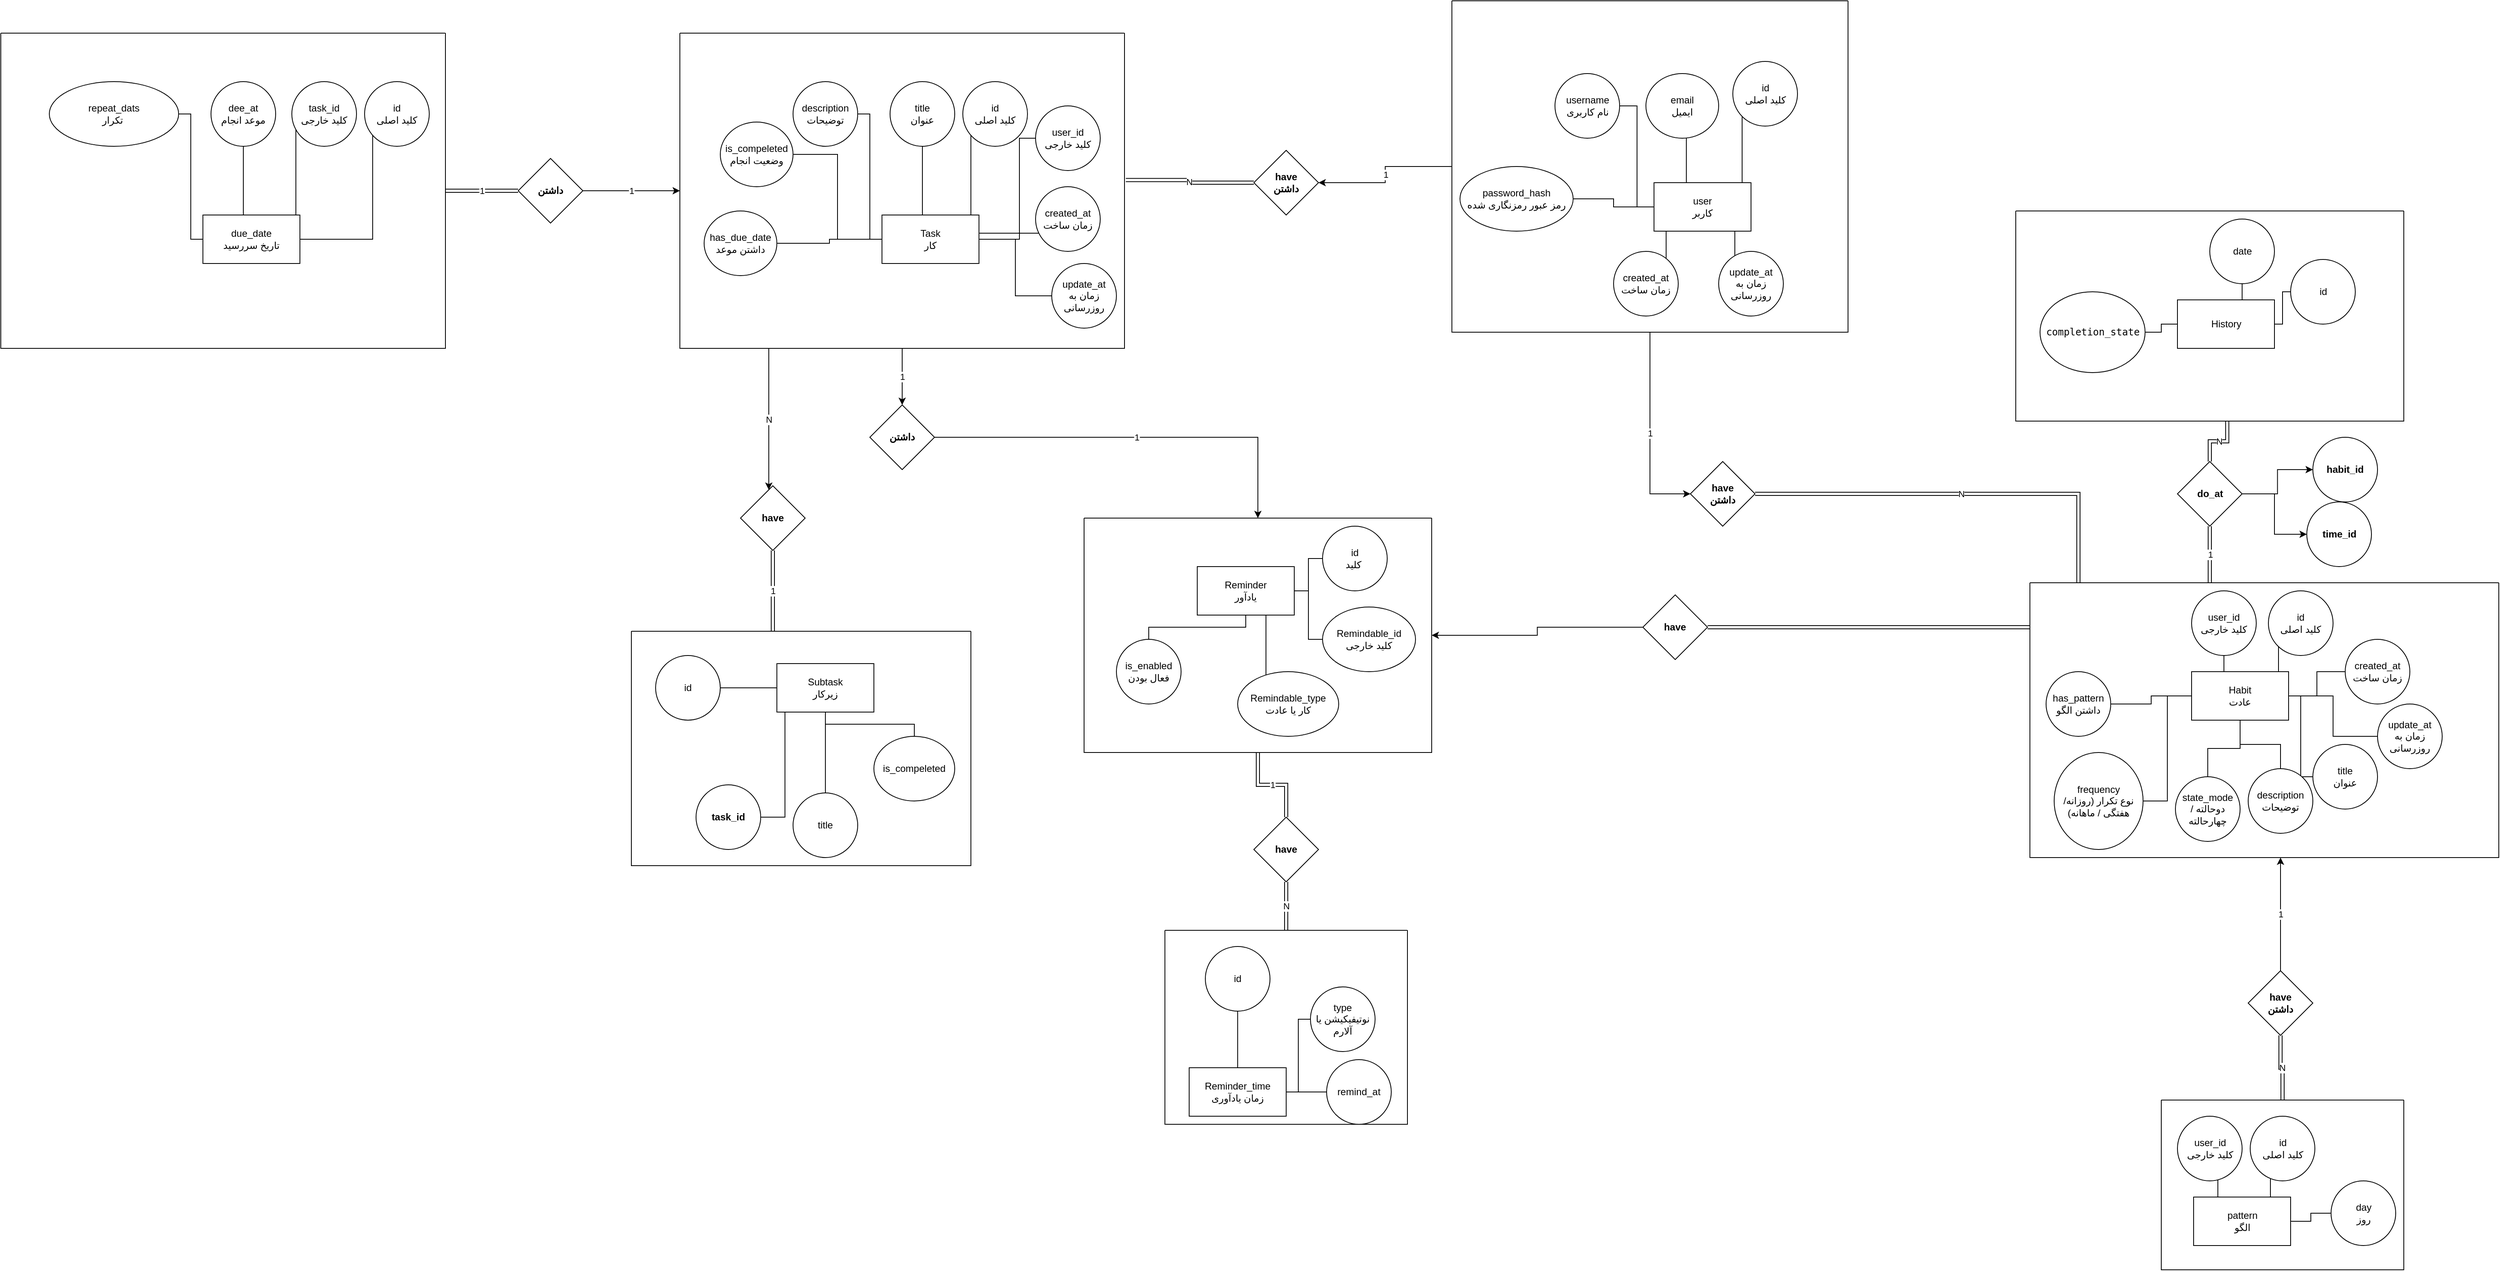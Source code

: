 <mxfile version="27.0.5">
  <diagram name="Page-1" id="r8p4O_eWEzCxsMryv561">
    <mxGraphModel dx="4550" dy="847" grid="1" gridSize="10" guides="1" tooltips="1" connect="1" arrows="1" fold="1" page="1" pageScale="1" pageWidth="850" pageHeight="1100" math="0" shadow="0">
      <root>
        <mxCell id="0" />
        <mxCell id="1" parent="0" />
        <mxCell id="g0pEM1Ol_jY0G0fQ0YfE-92" value="1" style="edgeStyle=orthogonalEdgeStyle;rounded=0;orthogonalLoop=1;jettySize=auto;html=1;" parent="1" source="g0pEM1Ol_jY0G0fQ0YfE-7" target="g0pEM1Ol_jY0G0fQ0YfE-91" edge="1">
          <mxGeometry relative="1" as="geometry" />
        </mxCell>
        <mxCell id="g0pEM1Ol_jY0G0fQ0YfE-108" value="N" style="edgeStyle=orthogonalEdgeStyle;rounded=0;orthogonalLoop=1;jettySize=auto;html=1;" parent="1" source="g0pEM1Ol_jY0G0fQ0YfE-7" target="g0pEM1Ol_jY0G0fQ0YfE-105" edge="1">
          <mxGeometry relative="1" as="geometry">
            <Array as="points">
              <mxPoint x="190" y="1780" />
              <mxPoint x="190" y="1780" />
            </Array>
          </mxGeometry>
        </mxCell>
        <mxCell id="g0pEM1Ol_jY0G0fQ0YfE-7" value="" style="swimlane;startSize=0;" parent="1" vertex="1">
          <mxGeometry x="80" y="1240" width="550" height="390" as="geometry" />
        </mxCell>
        <mxCell id="g0pEM1Ol_jY0G0fQ0YfE-8" value="" style="edgeStyle=elbowEdgeStyle;rounded=0;orthogonalLoop=1;jettySize=auto;html=1;elbow=horizontal;startArrow=none;endArrow=none;" parent="g0pEM1Ol_jY0G0fQ0YfE-7" source="g0pEM1Ol_jY0G0fQ0YfE-16" target="g0pEM1Ol_jY0G0fQ0YfE-17" edge="1">
          <mxGeometry relative="1" as="geometry" />
        </mxCell>
        <mxCell id="g0pEM1Ol_jY0G0fQ0YfE-9" value="" style="edgeStyle=elbowEdgeStyle;rounded=0;orthogonalLoop=1;jettySize=auto;html=1;elbow=horizontal;startArrow=none;endArrow=none;" parent="g0pEM1Ol_jY0G0fQ0YfE-7" source="g0pEM1Ol_jY0G0fQ0YfE-16" target="g0pEM1Ol_jY0G0fQ0YfE-18" edge="1">
          <mxGeometry relative="1" as="geometry" />
        </mxCell>
        <mxCell id="g0pEM1Ol_jY0G0fQ0YfE-10" value="" style="edgeStyle=elbowEdgeStyle;rounded=0;orthogonalLoop=1;jettySize=auto;html=1;elbow=horizontal;startArrow=none;endArrow=none;" parent="g0pEM1Ol_jY0G0fQ0YfE-7" source="g0pEM1Ol_jY0G0fQ0YfE-16" target="g0pEM1Ol_jY0G0fQ0YfE-18" edge="1">
          <mxGeometry relative="1" as="geometry" />
        </mxCell>
        <mxCell id="g0pEM1Ol_jY0G0fQ0YfE-11" value="" style="edgeStyle=elbowEdgeStyle;rounded=0;orthogonalLoop=1;jettySize=auto;html=1;elbow=horizontal;startArrow=none;endArrow=none;" parent="g0pEM1Ol_jY0G0fQ0YfE-7" source="g0pEM1Ol_jY0G0fQ0YfE-16" target="g0pEM1Ol_jY0G0fQ0YfE-19" edge="1">
          <mxGeometry relative="1" as="geometry" />
        </mxCell>
        <mxCell id="g0pEM1Ol_jY0G0fQ0YfE-12" value="" style="edgeStyle=elbowEdgeStyle;rounded=0;orthogonalLoop=1;jettySize=auto;html=1;elbow=horizontal;startArrow=none;endArrow=none;" parent="g0pEM1Ol_jY0G0fQ0YfE-7" source="g0pEM1Ol_jY0G0fQ0YfE-16" target="g0pEM1Ol_jY0G0fQ0YfE-19" edge="1">
          <mxGeometry relative="1" as="geometry" />
        </mxCell>
        <mxCell id="g0pEM1Ol_jY0G0fQ0YfE-13" value="" style="edgeStyle=elbowEdgeStyle;rounded=0;orthogonalLoop=1;jettySize=auto;html=1;elbow=horizontal;startArrow=none;endArrow=none;" parent="g0pEM1Ol_jY0G0fQ0YfE-7" source="g0pEM1Ol_jY0G0fQ0YfE-16" target="g0pEM1Ol_jY0G0fQ0YfE-20" edge="1">
          <mxGeometry relative="1" as="geometry" />
        </mxCell>
        <mxCell id="g0pEM1Ol_jY0G0fQ0YfE-14" value="" style="edgeStyle=elbowEdgeStyle;rounded=0;orthogonalLoop=1;jettySize=auto;html=1;elbow=vertical;startArrow=none;endArrow=none;" parent="g0pEM1Ol_jY0G0fQ0YfE-7" source="g0pEM1Ol_jY0G0fQ0YfE-16" target="g0pEM1Ol_jY0G0fQ0YfE-21" edge="1">
          <mxGeometry relative="1" as="geometry" />
        </mxCell>
        <mxCell id="g0pEM1Ol_jY0G0fQ0YfE-15" value="" style="edgeStyle=elbowEdgeStyle;rounded=0;orthogonalLoop=1;jettySize=auto;html=1;elbow=horizontal;startArrow=none;endArrow=none;" parent="g0pEM1Ol_jY0G0fQ0YfE-7" source="g0pEM1Ol_jY0G0fQ0YfE-16" target="g0pEM1Ol_jY0G0fQ0YfE-22" edge="1">
          <mxGeometry relative="1" as="geometry" />
        </mxCell>
        <mxCell id="g0pEM1Ol_jY0G0fQ0YfE-26" style="edgeStyle=elbowEdgeStyle;rounded=0;orthogonalLoop=1;jettySize=auto;html=1;startArrow=none;endArrow=none;" parent="g0pEM1Ol_jY0G0fQ0YfE-7" source="g0pEM1Ol_jY0G0fQ0YfE-16" target="g0pEM1Ol_jY0G0fQ0YfE-25" edge="1">
          <mxGeometry relative="1" as="geometry" />
        </mxCell>
        <mxCell id="g0pEM1Ol_jY0G0fQ0YfE-175" style="edgeStyle=elbowEdgeStyle;rounded=0;orthogonalLoop=1;jettySize=auto;html=1;startArrow=none;endArrow=none;" parent="g0pEM1Ol_jY0G0fQ0YfE-7" source="g0pEM1Ol_jY0G0fQ0YfE-16" target="g0pEM1Ol_jY0G0fQ0YfE-174" edge="1">
          <mxGeometry relative="1" as="geometry">
            <Array as="points">
              <mxPoint x="420" y="190" />
            </Array>
          </mxGeometry>
        </mxCell>
        <UserObject label="Task&lt;div&gt;کار&lt;/div&gt;" treeRoot="1" id="g0pEM1Ol_jY0G0fQ0YfE-16">
          <mxCell style="whiteSpace=wrap;html=1;align=center;treeFolding=1;treeMoving=1;newEdgeStyle={&quot;edgeStyle&quot;:&quot;elbowEdgeStyle&quot;,&quot;startArrow&quot;:&quot;none&quot;,&quot;endArrow&quot;:&quot;none&quot;};" parent="g0pEM1Ol_jY0G0fQ0YfE-7" vertex="1">
            <mxGeometry x="250" y="225" width="120" height="60" as="geometry" />
          </mxCell>
        </UserObject>
        <mxCell id="g0pEM1Ol_jY0G0fQ0YfE-17" value="id&lt;div&gt;کلید اصلی&lt;/div&gt;" style="ellipse;whiteSpace=wrap;html=1;" parent="g0pEM1Ol_jY0G0fQ0YfE-7" vertex="1">
          <mxGeometry x="350" y="60" width="80" height="80" as="geometry" />
        </mxCell>
        <mxCell id="g0pEM1Ol_jY0G0fQ0YfE-18" value="title&lt;div&gt;عنوان&lt;/div&gt;" style="ellipse;whiteSpace=wrap;html=1;" parent="g0pEM1Ol_jY0G0fQ0YfE-7" vertex="1">
          <mxGeometry x="260" y="60" width="80" height="80" as="geometry" />
        </mxCell>
        <mxCell id="g0pEM1Ol_jY0G0fQ0YfE-19" value="description&lt;div&gt;توضیحات&lt;/div&gt;" style="ellipse;whiteSpace=wrap;html=1;" parent="g0pEM1Ol_jY0G0fQ0YfE-7" vertex="1">
          <mxGeometry x="140" y="60" width="80" height="80" as="geometry" />
        </mxCell>
        <mxCell id="g0pEM1Ol_jY0G0fQ0YfE-20" value="is_compeleted&lt;div&gt;وضعیت انجام&lt;/div&gt;" style="ellipse;whiteSpace=wrap;html=1;" parent="g0pEM1Ol_jY0G0fQ0YfE-7" vertex="1">
          <mxGeometry x="50" y="110" width="90" height="80" as="geometry" />
        </mxCell>
        <mxCell id="g0pEM1Ol_jY0G0fQ0YfE-21" value="created_at&lt;div&gt;زمان ساخت&lt;/div&gt;" style="ellipse;whiteSpace=wrap;html=1;" parent="g0pEM1Ol_jY0G0fQ0YfE-7" vertex="1">
          <mxGeometry x="440" y="190" width="80" height="80" as="geometry" />
        </mxCell>
        <mxCell id="g0pEM1Ol_jY0G0fQ0YfE-22" value="&lt;div&gt;has_due_date&lt;/div&gt;&lt;div&gt;داشتن موعد&lt;/div&gt;" style="ellipse;whiteSpace=wrap;html=1;" parent="g0pEM1Ol_jY0G0fQ0YfE-7" vertex="1">
          <mxGeometry x="30" y="220" width="90" height="80" as="geometry" />
        </mxCell>
        <mxCell id="g0pEM1Ol_jY0G0fQ0YfE-25" value="update_at&lt;div&gt;زمان به روزرسانی&lt;/div&gt;" style="ellipse;whiteSpace=wrap;html=1;" parent="g0pEM1Ol_jY0G0fQ0YfE-7" vertex="1">
          <mxGeometry x="460" y="285" width="80" height="80" as="geometry" />
        </mxCell>
        <mxCell id="g0pEM1Ol_jY0G0fQ0YfE-174" value="user_id&lt;div&gt;کلید خارجی&lt;/div&gt;" style="ellipse;whiteSpace=wrap;html=1;" parent="g0pEM1Ol_jY0G0fQ0YfE-7" vertex="1">
          <mxGeometry x="440" y="90" width="80" height="80" as="geometry" />
        </mxCell>
        <mxCell id="g0pEM1Ol_jY0G0fQ0YfE-48" value="1" style="edgeStyle=orthogonalEdgeStyle;rounded=0;orthogonalLoop=1;jettySize=auto;html=1;shape=link;" parent="1" source="g0pEM1Ol_jY0G0fQ0YfE-27" target="g0pEM1Ol_jY0G0fQ0YfE-47" edge="1">
          <mxGeometry relative="1" as="geometry" />
        </mxCell>
        <mxCell id="g0pEM1Ol_jY0G0fQ0YfE-27" value="" style="swimlane;startSize=0;" parent="1" vertex="1">
          <mxGeometry x="-760" y="1240" width="550" height="390" as="geometry" />
        </mxCell>
        <mxCell id="g0pEM1Ol_jY0G0fQ0YfE-28" value="" style="edgeStyle=elbowEdgeStyle;rounded=0;orthogonalLoop=1;jettySize=auto;html=1;elbow=horizontal;startArrow=none;endArrow=none;" parent="g0pEM1Ol_jY0G0fQ0YfE-27" source="g0pEM1Ol_jY0G0fQ0YfE-37" target="g0pEM1Ol_jY0G0fQ0YfE-38" edge="1">
          <mxGeometry relative="1" as="geometry">
            <Array as="points">
              <mxPoint x="460" y="180" />
            </Array>
          </mxGeometry>
        </mxCell>
        <mxCell id="g0pEM1Ol_jY0G0fQ0YfE-29" value="" style="edgeStyle=elbowEdgeStyle;rounded=0;orthogonalLoop=1;jettySize=auto;html=1;elbow=horizontal;startArrow=none;endArrow=none;" parent="g0pEM1Ol_jY0G0fQ0YfE-27" source="g0pEM1Ol_jY0G0fQ0YfE-37" target="g0pEM1Ol_jY0G0fQ0YfE-39" edge="1">
          <mxGeometry relative="1" as="geometry" />
        </mxCell>
        <mxCell id="g0pEM1Ol_jY0G0fQ0YfE-30" value="" style="edgeStyle=elbowEdgeStyle;rounded=0;orthogonalLoop=1;jettySize=auto;html=1;elbow=horizontal;startArrow=none;endArrow=none;" parent="g0pEM1Ol_jY0G0fQ0YfE-27" source="g0pEM1Ol_jY0G0fQ0YfE-37" target="g0pEM1Ol_jY0G0fQ0YfE-39" edge="1">
          <mxGeometry relative="1" as="geometry" />
        </mxCell>
        <mxCell id="g0pEM1Ol_jY0G0fQ0YfE-31" value="" style="edgeStyle=elbowEdgeStyle;rounded=0;orthogonalLoop=1;jettySize=auto;html=1;elbow=horizontal;startArrow=none;endArrow=none;" parent="g0pEM1Ol_jY0G0fQ0YfE-27" source="g0pEM1Ol_jY0G0fQ0YfE-37" target="g0pEM1Ol_jY0G0fQ0YfE-40" edge="1">
          <mxGeometry relative="1" as="geometry" />
        </mxCell>
        <mxCell id="g0pEM1Ol_jY0G0fQ0YfE-32" value="" style="edgeStyle=elbowEdgeStyle;rounded=0;orthogonalLoop=1;jettySize=auto;html=1;elbow=horizontal;startArrow=none;endArrow=none;" parent="g0pEM1Ol_jY0G0fQ0YfE-27" source="g0pEM1Ol_jY0G0fQ0YfE-37" target="g0pEM1Ol_jY0G0fQ0YfE-40" edge="1">
          <mxGeometry relative="1" as="geometry" />
        </mxCell>
        <mxCell id="g0pEM1Ol_jY0G0fQ0YfE-46" style="edgeStyle=elbowEdgeStyle;rounded=0;orthogonalLoop=1;jettySize=auto;html=1;startArrow=none;endArrow=none;" parent="g0pEM1Ol_jY0G0fQ0YfE-27" source="g0pEM1Ol_jY0G0fQ0YfE-37" target="g0pEM1Ol_jY0G0fQ0YfE-45" edge="1">
          <mxGeometry relative="1" as="geometry" />
        </mxCell>
        <UserObject label="&lt;div&gt;due_date&lt;/div&gt;&lt;div&gt;تاریخ سررسید&lt;/div&gt;" treeRoot="1" id="g0pEM1Ol_jY0G0fQ0YfE-37">
          <mxCell style="whiteSpace=wrap;html=1;align=center;treeFolding=1;treeMoving=1;newEdgeStyle={&quot;edgeStyle&quot;:&quot;elbowEdgeStyle&quot;,&quot;startArrow&quot;:&quot;none&quot;,&quot;endArrow&quot;:&quot;none&quot;};" parent="g0pEM1Ol_jY0G0fQ0YfE-27" vertex="1">
            <mxGeometry x="250" y="225" width="120" height="60" as="geometry" />
          </mxCell>
        </UserObject>
        <mxCell id="g0pEM1Ol_jY0G0fQ0YfE-38" value="id&lt;div&gt;کلید اصلی&lt;/div&gt;" style="ellipse;whiteSpace=wrap;html=1;" parent="g0pEM1Ol_jY0G0fQ0YfE-27" vertex="1">
          <mxGeometry x="450" y="60" width="80" height="80" as="geometry" />
        </mxCell>
        <mxCell id="g0pEM1Ol_jY0G0fQ0YfE-39" value="dee_at&lt;div&gt;موعد انجام&lt;/div&gt;" style="ellipse;whiteSpace=wrap;html=1;" parent="g0pEM1Ol_jY0G0fQ0YfE-27" vertex="1">
          <mxGeometry x="260" y="60" width="80" height="80" as="geometry" />
        </mxCell>
        <mxCell id="g0pEM1Ol_jY0G0fQ0YfE-40" value="repeat_dats&lt;div&gt;تکرار&amp;nbsp;&lt;/div&gt;" style="ellipse;whiteSpace=wrap;html=1;" parent="g0pEM1Ol_jY0G0fQ0YfE-27" vertex="1">
          <mxGeometry x="60" y="60" width="160" height="80" as="geometry" />
        </mxCell>
        <mxCell id="g0pEM1Ol_jY0G0fQ0YfE-45" value="task_id&lt;div&gt;کلید خارجی&lt;/div&gt;" style="ellipse;whiteSpace=wrap;html=1;" parent="g0pEM1Ol_jY0G0fQ0YfE-27" vertex="1">
          <mxGeometry x="360" y="60" width="80" height="80" as="geometry" />
        </mxCell>
        <mxCell id="g0pEM1Ol_jY0G0fQ0YfE-49" value="1" style="edgeStyle=orthogonalEdgeStyle;rounded=0;orthogonalLoop=1;jettySize=auto;html=1;" parent="1" source="g0pEM1Ol_jY0G0fQ0YfE-47" target="g0pEM1Ol_jY0G0fQ0YfE-7" edge="1">
          <mxGeometry relative="1" as="geometry" />
        </mxCell>
        <mxCell id="g0pEM1Ol_jY0G0fQ0YfE-47" value="داشتن" style="rhombus;whiteSpace=wrap;html=1;fontStyle=1;startSize=0;" parent="1" vertex="1">
          <mxGeometry x="-120" y="1395" width="80" height="80" as="geometry" />
        </mxCell>
        <mxCell id="g0pEM1Ol_jY0G0fQ0YfE-86" value="1" style="edgeStyle=orthogonalEdgeStyle;rounded=0;orthogonalLoop=1;jettySize=auto;html=1;shape=link;" parent="1" source="g0pEM1Ol_jY0G0fQ0YfE-59" target="g0pEM1Ol_jY0G0fQ0YfE-79" edge="1">
          <mxGeometry relative="1" as="geometry" />
        </mxCell>
        <mxCell id="g0pEM1Ol_jY0G0fQ0YfE-59" value="" style="swimlane;startSize=0;" parent="1" vertex="1">
          <mxGeometry x="580" y="1840" width="430" height="290" as="geometry" />
        </mxCell>
        <mxCell id="g0pEM1Ol_jY0G0fQ0YfE-61" value="" style="edgeStyle=elbowEdgeStyle;rounded=0;orthogonalLoop=1;jettySize=auto;html=1;elbow=vertical;startArrow=none;endArrow=none;" parent="g0pEM1Ol_jY0G0fQ0YfE-59" source="g0pEM1Ol_jY0G0fQ0YfE-64" target="g0pEM1Ol_jY0G0fQ0YfE-65" edge="1">
          <mxGeometry relative="1" as="geometry" />
        </mxCell>
        <mxCell id="g0pEM1Ol_jY0G0fQ0YfE-62" value="" style="edgeStyle=elbowEdgeStyle;rounded=0;orthogonalLoop=1;jettySize=auto;html=1;elbow=horizontal;startArrow=none;endArrow=none;" parent="g0pEM1Ol_jY0G0fQ0YfE-59" source="g0pEM1Ol_jY0G0fQ0YfE-64" target="g0pEM1Ol_jY0G0fQ0YfE-66" edge="1">
          <mxGeometry relative="1" as="geometry" />
        </mxCell>
        <mxCell id="g0pEM1Ol_jY0G0fQ0YfE-88" style="edgeStyle=elbowEdgeStyle;rounded=0;orthogonalLoop=1;jettySize=auto;html=1;startArrow=none;endArrow=none;" parent="g0pEM1Ol_jY0G0fQ0YfE-59" source="g0pEM1Ol_jY0G0fQ0YfE-64" target="g0pEM1Ol_jY0G0fQ0YfE-87" edge="1">
          <mxGeometry relative="1" as="geometry" />
        </mxCell>
        <mxCell id="g0pEM1Ol_jY0G0fQ0YfE-110" style="edgeStyle=elbowEdgeStyle;rounded=0;orthogonalLoop=1;jettySize=auto;html=1;startArrow=none;endArrow=none;" parent="g0pEM1Ol_jY0G0fQ0YfE-59" source="g0pEM1Ol_jY0G0fQ0YfE-64" target="g0pEM1Ol_jY0G0fQ0YfE-109" edge="1">
          <mxGeometry relative="1" as="geometry" />
        </mxCell>
        <UserObject label="Reminder&lt;div&gt;یادآور&lt;/div&gt;" treeRoot="1" id="g0pEM1Ol_jY0G0fQ0YfE-64">
          <mxCell style="whiteSpace=wrap;html=1;align=center;treeFolding=1;treeMoving=1;newEdgeStyle={&quot;edgeStyle&quot;:&quot;elbowEdgeStyle&quot;,&quot;startArrow&quot;:&quot;none&quot;,&quot;endArrow&quot;:&quot;none&quot;};" parent="g0pEM1Ol_jY0G0fQ0YfE-59" vertex="1">
            <mxGeometry x="140" y="60" width="120" height="60" as="geometry" />
          </mxCell>
        </UserObject>
        <mxCell id="g0pEM1Ol_jY0G0fQ0YfE-65" value="is_enabled&lt;div&gt;فعال بودن&lt;/div&gt;" style="ellipse;whiteSpace=wrap;html=1;" parent="g0pEM1Ol_jY0G0fQ0YfE-59" vertex="1">
          <mxGeometry x="40" y="150" width="80" height="80" as="geometry" />
        </mxCell>
        <mxCell id="g0pEM1Ol_jY0G0fQ0YfE-66" value="id&lt;div&gt;کلید&amp;nbsp;&lt;/div&gt;" style="ellipse;whiteSpace=wrap;html=1;" parent="g0pEM1Ol_jY0G0fQ0YfE-59" vertex="1">
          <mxGeometry x="295" y="10" width="80" height="80" as="geometry" />
        </mxCell>
        <mxCell id="g0pEM1Ol_jY0G0fQ0YfE-87" value="&lt;div&gt;Remindable_id&lt;/div&gt;&lt;div&gt;کلید خارجی&lt;/div&gt;" style="ellipse;whiteSpace=wrap;html=1;" parent="g0pEM1Ol_jY0G0fQ0YfE-59" vertex="1">
          <mxGeometry x="295" y="110" width="115" height="80" as="geometry" />
        </mxCell>
        <mxCell id="g0pEM1Ol_jY0G0fQ0YfE-109" value="&lt;div&gt;Remindable_type&lt;/div&gt;&lt;div&gt;کار یا عادت&lt;/div&gt;" style="ellipse;whiteSpace=wrap;html=1;" parent="g0pEM1Ol_jY0G0fQ0YfE-59" vertex="1">
          <mxGeometry x="190" y="190" width="125" height="80" as="geometry" />
        </mxCell>
        <mxCell id="g0pEM1Ol_jY0G0fQ0YfE-70" value="" style="swimlane;startSize=0;" parent="1" vertex="1">
          <mxGeometry x="680" y="2350" width="300" height="240" as="geometry" />
        </mxCell>
        <mxCell id="g0pEM1Ol_jY0G0fQ0YfE-71" value="" style="edgeStyle=elbowEdgeStyle;rounded=0;orthogonalLoop=1;jettySize=auto;html=1;elbow=horizontal;startArrow=none;endArrow=none;" parent="g0pEM1Ol_jY0G0fQ0YfE-70" source="g0pEM1Ol_jY0G0fQ0YfE-72" target="g0pEM1Ol_jY0G0fQ0YfE-75" edge="1">
          <mxGeometry relative="1" as="geometry" />
        </mxCell>
        <UserObject label="Reminder_time&lt;br&gt;&lt;div&gt;زمان یادآوری&lt;/div&gt;" treeRoot="1" id="g0pEM1Ol_jY0G0fQ0YfE-72">
          <mxCell style="whiteSpace=wrap;html=1;align=center;treeFolding=1;treeMoving=1;newEdgeStyle={&quot;edgeStyle&quot;:&quot;elbowEdgeStyle&quot;,&quot;startArrow&quot;:&quot;none&quot;,&quot;endArrow&quot;:&quot;none&quot;};" parent="g0pEM1Ol_jY0G0fQ0YfE-70" vertex="1">
            <mxGeometry x="30" y="170" width="120" height="60" as="geometry" />
          </mxCell>
        </UserObject>
        <mxCell id="g0pEM1Ol_jY0G0fQ0YfE-73" value="remind_at" style="ellipse;whiteSpace=wrap;html=1;" parent="g0pEM1Ol_jY0G0fQ0YfE-70" vertex="1">
          <mxGeometry x="200" y="160" width="80" height="80" as="geometry" />
        </mxCell>
        <mxCell id="g0pEM1Ol_jY0G0fQ0YfE-74" style="edgeStyle=elbowEdgeStyle;rounded=0;orthogonalLoop=1;jettySize=auto;html=1;startArrow=none;endArrow=none;" parent="g0pEM1Ol_jY0G0fQ0YfE-70" source="g0pEM1Ol_jY0G0fQ0YfE-72" target="g0pEM1Ol_jY0G0fQ0YfE-73" edge="1">
          <mxGeometry relative="1" as="geometry" />
        </mxCell>
        <mxCell id="g0pEM1Ol_jY0G0fQ0YfE-75" value="id" style="ellipse;whiteSpace=wrap;html=1;" parent="g0pEM1Ol_jY0G0fQ0YfE-70" vertex="1">
          <mxGeometry x="50" y="20" width="80" height="80" as="geometry" />
        </mxCell>
        <mxCell id="g0pEM1Ol_jY0G0fQ0YfE-67" value="type&lt;br&gt;&lt;div&gt;نوتیفیکیشن یا آلارم&lt;/div&gt;" style="ellipse;whiteSpace=wrap;html=1;" parent="g0pEM1Ol_jY0G0fQ0YfE-70" vertex="1">
          <mxGeometry x="180" y="70" width="80" height="80" as="geometry" />
        </mxCell>
        <mxCell id="g0pEM1Ol_jY0G0fQ0YfE-63" style="edgeStyle=elbowEdgeStyle;rounded=0;orthogonalLoop=1;jettySize=auto;html=1;startArrow=none;endArrow=none;" parent="g0pEM1Ol_jY0G0fQ0YfE-70" source="g0pEM1Ol_jY0G0fQ0YfE-72" target="g0pEM1Ol_jY0G0fQ0YfE-67" edge="1">
          <mxGeometry relative="1" as="geometry">
            <Array as="points" />
            <mxPoint x="245" y="10" as="sourcePoint" />
          </mxGeometry>
        </mxCell>
        <mxCell id="g0pEM1Ol_jY0G0fQ0YfE-76" value="N" style="edgeStyle=orthogonalEdgeStyle;rounded=0;orthogonalLoop=1;jettySize=auto;html=1;shape=link;" parent="1" source="g0pEM1Ol_jY0G0fQ0YfE-79" target="g0pEM1Ol_jY0G0fQ0YfE-70" edge="1">
          <mxGeometry relative="1" as="geometry" />
        </mxCell>
        <mxCell id="g0pEM1Ol_jY0G0fQ0YfE-79" value="have" style="rhombus;whiteSpace=wrap;html=1;fontStyle=1;startSize=0;" parent="1" vertex="1">
          <mxGeometry x="790" y="2210" width="80" height="80" as="geometry" />
        </mxCell>
        <mxCell id="g0pEM1Ol_jY0G0fQ0YfE-93" value="1" style="edgeStyle=orthogonalEdgeStyle;rounded=0;orthogonalLoop=1;jettySize=auto;html=1;" parent="1" source="g0pEM1Ol_jY0G0fQ0YfE-91" target="g0pEM1Ol_jY0G0fQ0YfE-59" edge="1">
          <mxGeometry relative="1" as="geometry" />
        </mxCell>
        <mxCell id="g0pEM1Ol_jY0G0fQ0YfE-91" value="داشتن" style="rhombus;whiteSpace=wrap;html=1;fontStyle=1;startSize=0;" parent="1" vertex="1">
          <mxGeometry x="315" y="1700" width="80" height="80" as="geometry" />
        </mxCell>
        <mxCell id="g0pEM1Ol_jY0G0fQ0YfE-94" value="" style="swimlane;startSize=0;" parent="1" vertex="1">
          <mxGeometry x="20" y="1980" width="420" height="290" as="geometry" />
        </mxCell>
        <mxCell id="g0pEM1Ol_jY0G0fQ0YfE-95" value="" style="edgeStyle=elbowEdgeStyle;rounded=0;orthogonalLoop=1;jettySize=auto;html=1;elbow=horizontal;startArrow=none;endArrow=none;" parent="g0pEM1Ol_jY0G0fQ0YfE-94" source="g0pEM1Ol_jY0G0fQ0YfE-98" target="g0pEM1Ol_jY0G0fQ0YfE-99" edge="1">
          <mxGeometry relative="1" as="geometry" />
        </mxCell>
        <mxCell id="g0pEM1Ol_jY0G0fQ0YfE-96" value="" style="edgeStyle=elbowEdgeStyle;rounded=0;orthogonalLoop=1;jettySize=auto;html=1;elbow=vertical;startArrow=none;endArrow=none;" parent="g0pEM1Ol_jY0G0fQ0YfE-94" source="g0pEM1Ol_jY0G0fQ0YfE-98" target="g0pEM1Ol_jY0G0fQ0YfE-100" edge="1">
          <mxGeometry relative="1" as="geometry" />
        </mxCell>
        <mxCell id="g0pEM1Ol_jY0G0fQ0YfE-97" value="" style="edgeStyle=elbowEdgeStyle;rounded=0;orthogonalLoop=1;jettySize=auto;html=1;elbow=vertical;startArrow=none;endArrow=none;" parent="g0pEM1Ol_jY0G0fQ0YfE-94" source="g0pEM1Ol_jY0G0fQ0YfE-98" target="g0pEM1Ol_jY0G0fQ0YfE-101" edge="1">
          <mxGeometry relative="1" as="geometry" />
        </mxCell>
        <mxCell id="tqQAxwKXfqx9s-7o7qNr-1" style="edgeStyle=elbowEdgeStyle;rounded=0;orthogonalLoop=1;jettySize=auto;html=1;startArrow=none;endArrow=none;" edge="1" parent="g0pEM1Ol_jY0G0fQ0YfE-94" source="g0pEM1Ol_jY0G0fQ0YfE-98" target="g0pEM1Ol_jY0G0fQ0YfE-106">
          <mxGeometry relative="1" as="geometry">
            <Array as="points">
              <mxPoint x="190" y="230" />
            </Array>
          </mxGeometry>
        </mxCell>
        <UserObject label="Subtask&lt;div&gt;زیرکار&lt;/div&gt;" treeRoot="1" id="g0pEM1Ol_jY0G0fQ0YfE-98">
          <mxCell style="whiteSpace=wrap;html=1;align=center;treeFolding=1;treeMoving=1;newEdgeStyle={&quot;edgeStyle&quot;:&quot;elbowEdgeStyle&quot;,&quot;startArrow&quot;:&quot;none&quot;,&quot;endArrow&quot;:&quot;none&quot;};" parent="g0pEM1Ol_jY0G0fQ0YfE-94" vertex="1">
            <mxGeometry x="180" y="40" width="120" height="60" as="geometry" />
          </mxCell>
        </UserObject>
        <mxCell id="g0pEM1Ol_jY0G0fQ0YfE-99" value="id" style="ellipse;whiteSpace=wrap;html=1;" parent="g0pEM1Ol_jY0G0fQ0YfE-94" vertex="1">
          <mxGeometry x="30" y="30" width="80" height="80" as="geometry" />
        </mxCell>
        <mxCell id="g0pEM1Ol_jY0G0fQ0YfE-100" value="title" style="ellipse;whiteSpace=wrap;html=1;" parent="g0pEM1Ol_jY0G0fQ0YfE-94" vertex="1">
          <mxGeometry x="200" y="200" width="80" height="80" as="geometry" />
        </mxCell>
        <mxCell id="g0pEM1Ol_jY0G0fQ0YfE-101" value="is_compeleted" style="ellipse;whiteSpace=wrap;html=1;" parent="g0pEM1Ol_jY0G0fQ0YfE-94" vertex="1">
          <mxGeometry x="300" y="130" width="100" height="80" as="geometry" />
        </mxCell>
        <mxCell id="g0pEM1Ol_jY0G0fQ0YfE-106" value="task_id" style="ellipse;whiteSpace=wrap;html=1;fontStyle=1;startSize=0;" parent="g0pEM1Ol_jY0G0fQ0YfE-94" vertex="1">
          <mxGeometry x="80" y="190" width="80" height="80" as="geometry" />
        </mxCell>
        <mxCell id="g0pEM1Ol_jY0G0fQ0YfE-102" value="1" style="edgeStyle=orthogonalEdgeStyle;rounded=0;orthogonalLoop=1;jettySize=auto;html=1;shape=link;" parent="1" source="g0pEM1Ol_jY0G0fQ0YfE-105" target="g0pEM1Ol_jY0G0fQ0YfE-94" edge="1">
          <mxGeometry relative="1" as="geometry">
            <Array as="points">
              <mxPoint x="195" y="1960" />
              <mxPoint x="195" y="1960" />
            </Array>
          </mxGeometry>
        </mxCell>
        <mxCell id="g0pEM1Ol_jY0G0fQ0YfE-105" value="have" style="rhombus;whiteSpace=wrap;html=1;fontStyle=1;startSize=0;" parent="1" vertex="1">
          <mxGeometry x="155" y="1800" width="80" height="80" as="geometry" />
        </mxCell>
        <mxCell id="g0pEM1Ol_jY0G0fQ0YfE-112" value="" style="edgeStyle=orthogonalEdgeStyle;rounded=0;orthogonalLoop=1;jettySize=auto;html=1;shape=link;" parent="1" source="g0pEM1Ol_jY0G0fQ0YfE-114" target="g0pEM1Ol_jY0G0fQ0YfE-134" edge="1">
          <mxGeometry relative="1" as="geometry">
            <Array as="points">
              <mxPoint x="1500" y="1975" />
              <mxPoint x="1500" y="1975" />
            </Array>
          </mxGeometry>
        </mxCell>
        <mxCell id="g0pEM1Ol_jY0G0fQ0YfE-113" value="1" style="edgeStyle=orthogonalEdgeStyle;rounded=0;orthogonalLoop=1;jettySize=auto;html=1;shape=link;" parent="1" source="g0pEM1Ol_jY0G0fQ0YfE-114" target="g0pEM1Ol_jY0G0fQ0YfE-145" edge="1">
          <mxGeometry relative="1" as="geometry">
            <Array as="points">
              <mxPoint x="1972.5" y="1895" />
              <mxPoint x="1972.5" y="1895" />
            </Array>
          </mxGeometry>
        </mxCell>
        <mxCell id="g0pEM1Ol_jY0G0fQ0YfE-114" value="" style="swimlane;startSize=0;" parent="1" vertex="1">
          <mxGeometry x="1750" y="1920" width="580" height="340" as="geometry" />
        </mxCell>
        <mxCell id="g0pEM1Ol_jY0G0fQ0YfE-116" value="" style="edgeStyle=elbowEdgeStyle;rounded=0;orthogonalLoop=1;jettySize=auto;html=1;elbow=vertical;startArrow=none;endArrow=none;" parent="g0pEM1Ol_jY0G0fQ0YfE-114" source="g0pEM1Ol_jY0G0fQ0YfE-122" target="g0pEM1Ol_jY0G0fQ0YfE-126" edge="1">
          <mxGeometry relative="1" as="geometry" />
        </mxCell>
        <mxCell id="g0pEM1Ol_jY0G0fQ0YfE-117" value="" style="edgeStyle=elbowEdgeStyle;rounded=0;orthogonalLoop=1;jettySize=auto;html=1;elbow=vertical;startArrow=none;endArrow=none;" parent="g0pEM1Ol_jY0G0fQ0YfE-114" source="g0pEM1Ol_jY0G0fQ0YfE-122" target="g0pEM1Ol_jY0G0fQ0YfE-127" edge="1">
          <mxGeometry relative="1" as="geometry" />
        </mxCell>
        <mxCell id="g0pEM1Ol_jY0G0fQ0YfE-118" value="" style="edgeStyle=elbowEdgeStyle;rounded=0;orthogonalLoop=1;jettySize=auto;html=1;elbow=horizontal;startArrow=none;endArrow=none;" parent="g0pEM1Ol_jY0G0fQ0YfE-114" target="g0pEM1Ol_jY0G0fQ0YfE-128" edge="1">
          <mxGeometry relative="1" as="geometry">
            <mxPoint x="220" y="140" as="sourcePoint" />
            <mxPoint x="170" y="240" as="targetPoint" />
            <Array as="points">
              <mxPoint x="170" y="175" />
            </Array>
          </mxGeometry>
        </mxCell>
        <mxCell id="g0pEM1Ol_jY0G0fQ0YfE-119" value="" style="edgeStyle=elbowEdgeStyle;rounded=0;orthogonalLoop=1;jettySize=auto;html=1;elbow=horizontal;startArrow=none;endArrow=none;" parent="g0pEM1Ol_jY0G0fQ0YfE-114" source="g0pEM1Ol_jY0G0fQ0YfE-122" target="g0pEM1Ol_jY0G0fQ0YfE-129" edge="1">
          <mxGeometry relative="1" as="geometry" />
        </mxCell>
        <mxCell id="g0pEM1Ol_jY0G0fQ0YfE-173" style="edgeStyle=elbowEdgeStyle;rounded=0;orthogonalLoop=1;jettySize=auto;html=1;startArrow=none;endArrow=none;" parent="g0pEM1Ol_jY0G0fQ0YfE-114" source="g0pEM1Ol_jY0G0fQ0YfE-122" target="g0pEM1Ol_jY0G0fQ0YfE-172" edge="1">
          <mxGeometry relative="1" as="geometry" />
        </mxCell>
        <mxCell id="g0pEM1Ol_jY0G0fQ0YfE-198" style="edgeStyle=elbowEdgeStyle;rounded=0;orthogonalLoop=1;jettySize=auto;html=1;startArrow=none;endArrow=none;" parent="g0pEM1Ol_jY0G0fQ0YfE-114" source="g0pEM1Ol_jY0G0fQ0YfE-122" target="g0pEM1Ol_jY0G0fQ0YfE-123" edge="1">
          <mxGeometry relative="1" as="geometry" />
        </mxCell>
        <mxCell id="g0pEM1Ol_jY0G0fQ0YfE-199" style="edgeStyle=elbowEdgeStyle;rounded=0;orthogonalLoop=1;jettySize=auto;html=1;startArrow=none;endArrow=none;" parent="g0pEM1Ol_jY0G0fQ0YfE-114" source="g0pEM1Ol_jY0G0fQ0YfE-122" target="g0pEM1Ol_jY0G0fQ0YfE-195" edge="1">
          <mxGeometry relative="1" as="geometry" />
        </mxCell>
        <mxCell id="g0pEM1Ol_jY0G0fQ0YfE-202" style="edgeStyle=elbowEdgeStyle;rounded=0;orthogonalLoop=1;jettySize=auto;html=1;startArrow=none;endArrow=none;" parent="g0pEM1Ol_jY0G0fQ0YfE-114" source="g0pEM1Ol_jY0G0fQ0YfE-122" target="g0pEM1Ol_jY0G0fQ0YfE-196" edge="1">
          <mxGeometry relative="1" as="geometry" />
        </mxCell>
        <mxCell id="g0pEM1Ol_jY0G0fQ0YfE-203" style="edgeStyle=elbowEdgeStyle;rounded=0;orthogonalLoop=1;jettySize=auto;html=1;startArrow=none;endArrow=none;" parent="g0pEM1Ol_jY0G0fQ0YfE-114" source="g0pEM1Ol_jY0G0fQ0YfE-122" target="g0pEM1Ol_jY0G0fQ0YfE-123" edge="1">
          <mxGeometry relative="1" as="geometry" />
        </mxCell>
        <mxCell id="g0pEM1Ol_jY0G0fQ0YfE-208" style="edgeStyle=elbowEdgeStyle;rounded=0;orthogonalLoop=1;jettySize=auto;html=1;startArrow=none;endArrow=none;" parent="g0pEM1Ol_jY0G0fQ0YfE-114" source="g0pEM1Ol_jY0G0fQ0YfE-122" target="g0pEM1Ol_jY0G0fQ0YfE-124" edge="1">
          <mxGeometry relative="1" as="geometry" />
        </mxCell>
        <UserObject label="Habit&lt;div&gt;عادت&lt;/div&gt;" treeRoot="1" id="g0pEM1Ol_jY0G0fQ0YfE-122">
          <mxCell style="whiteSpace=wrap;html=1;align=center;treeFolding=1;treeMoving=1;newEdgeStyle={&quot;edgeStyle&quot;:&quot;elbowEdgeStyle&quot;,&quot;startArrow&quot;:&quot;none&quot;,&quot;endArrow&quot;:&quot;none&quot;};" parent="g0pEM1Ol_jY0G0fQ0YfE-114" vertex="1">
            <mxGeometry x="200" y="110" width="120" height="60" as="geometry" />
          </mxCell>
        </UserObject>
        <mxCell id="g0pEM1Ol_jY0G0fQ0YfE-123" value="id&lt;div&gt;کلید اصلی&lt;/div&gt;" style="ellipse;whiteSpace=wrap;html=1;" parent="g0pEM1Ol_jY0G0fQ0YfE-114" vertex="1">
          <mxGeometry x="295" y="10" width="80" height="80" as="geometry" />
        </mxCell>
        <mxCell id="g0pEM1Ol_jY0G0fQ0YfE-124" value="title&lt;div&gt;عنوان&lt;/div&gt;" style="ellipse;whiteSpace=wrap;html=1;" parent="g0pEM1Ol_jY0G0fQ0YfE-114" vertex="1">
          <mxGeometry x="350" y="200" width="80" height="80" as="geometry" />
        </mxCell>
        <mxCell id="g0pEM1Ol_jY0G0fQ0YfE-126" value="description&lt;div&gt;توضیحات&lt;/div&gt;" style="ellipse;whiteSpace=wrap;html=1;" parent="g0pEM1Ol_jY0G0fQ0YfE-114" vertex="1">
          <mxGeometry x="270" y="230" width="80" height="80" as="geometry" />
        </mxCell>
        <mxCell id="g0pEM1Ol_jY0G0fQ0YfE-127" value="state_mode&lt;div&gt;دوحالته / چهارحالته&lt;/div&gt;" style="ellipse;whiteSpace=wrap;html=1;" parent="g0pEM1Ol_jY0G0fQ0YfE-114" vertex="1">
          <mxGeometry x="180" y="240" width="80" height="80" as="geometry" />
        </mxCell>
        <mxCell id="g0pEM1Ol_jY0G0fQ0YfE-128" value="frequency&lt;div&gt;نوع تکرار (روزانه/ هفتگی / ماهانه)&lt;/div&gt;" style="ellipse;whiteSpace=wrap;html=1;" parent="g0pEM1Ol_jY0G0fQ0YfE-114" vertex="1">
          <mxGeometry x="30" y="210" width="110" height="120" as="geometry" />
        </mxCell>
        <mxCell id="g0pEM1Ol_jY0G0fQ0YfE-129" value="has_pattern&lt;div&gt;داشتن الگو&lt;/div&gt;" style="ellipse;whiteSpace=wrap;html=1;" parent="g0pEM1Ol_jY0G0fQ0YfE-114" vertex="1">
          <mxGeometry x="20" y="110" width="80" height="80" as="geometry" />
        </mxCell>
        <mxCell id="g0pEM1Ol_jY0G0fQ0YfE-172" value="user_id&lt;div&gt;کلید خارجی&lt;/div&gt;" style="ellipse;whiteSpace=wrap;html=1;" parent="g0pEM1Ol_jY0G0fQ0YfE-114" vertex="1">
          <mxGeometry x="200" y="10" width="80" height="80" as="geometry" />
        </mxCell>
        <mxCell id="g0pEM1Ol_jY0G0fQ0YfE-195" value="created_at&lt;div&gt;زمان ساخت&lt;/div&gt;" style="ellipse;whiteSpace=wrap;html=1;" parent="g0pEM1Ol_jY0G0fQ0YfE-114" vertex="1">
          <mxGeometry x="390" y="70" width="80" height="80" as="geometry" />
        </mxCell>
        <mxCell id="g0pEM1Ol_jY0G0fQ0YfE-196" value="update_at&lt;div&gt;زمان به روزرسانی&lt;/div&gt;" style="ellipse;whiteSpace=wrap;html=1;" parent="g0pEM1Ol_jY0G0fQ0YfE-114" vertex="1">
          <mxGeometry x="430" y="150" width="80" height="80" as="geometry" />
        </mxCell>
        <mxCell id="g0pEM1Ol_jY0G0fQ0YfE-151" style="edgeStyle=orthogonalEdgeStyle;rounded=0;orthogonalLoop=1;jettySize=auto;html=1;" parent="1" source="g0pEM1Ol_jY0G0fQ0YfE-134" target="g0pEM1Ol_jY0G0fQ0YfE-59" edge="1">
          <mxGeometry relative="1" as="geometry">
            <Array as="points" />
          </mxGeometry>
        </mxCell>
        <mxCell id="g0pEM1Ol_jY0G0fQ0YfE-134" value="have" style="rhombus;whiteSpace=wrap;html=1;fontStyle=1;startSize=0;" parent="1" vertex="1">
          <mxGeometry x="1271.25" y="1935" width="80" height="80" as="geometry" />
        </mxCell>
        <mxCell id="g0pEM1Ol_jY0G0fQ0YfE-135" value="" style="swimlane;startSize=0;" parent="1" vertex="1">
          <mxGeometry x="1732.5" y="1460" width="480" height="260" as="geometry" />
        </mxCell>
        <mxCell id="g0pEM1Ol_jY0G0fQ0YfE-136" value="" style="edgeStyle=elbowEdgeStyle;rounded=0;orthogonalLoop=1;jettySize=auto;html=1;elbow=horizontal;startArrow=none;endArrow=none;" parent="g0pEM1Ol_jY0G0fQ0YfE-135" source="g0pEM1Ol_jY0G0fQ0YfE-139" target="g0pEM1Ol_jY0G0fQ0YfE-140" edge="1">
          <mxGeometry relative="1" as="geometry" />
        </mxCell>
        <mxCell id="g0pEM1Ol_jY0G0fQ0YfE-137" value="" style="edgeStyle=elbowEdgeStyle;rounded=0;orthogonalLoop=1;jettySize=auto;html=1;elbow=horizontal;startArrow=none;endArrow=none;" parent="g0pEM1Ol_jY0G0fQ0YfE-135" source="g0pEM1Ol_jY0G0fQ0YfE-139" target="g0pEM1Ol_jY0G0fQ0YfE-141" edge="1">
          <mxGeometry relative="1" as="geometry" />
        </mxCell>
        <mxCell id="g0pEM1Ol_jY0G0fQ0YfE-138" value="" style="edgeStyle=elbowEdgeStyle;rounded=0;orthogonalLoop=1;jettySize=auto;html=1;elbow=horizontal;startArrow=none;endArrow=none;" parent="g0pEM1Ol_jY0G0fQ0YfE-135" source="g0pEM1Ol_jY0G0fQ0YfE-139" target="g0pEM1Ol_jY0G0fQ0YfE-142" edge="1">
          <mxGeometry relative="1" as="geometry" />
        </mxCell>
        <UserObject label="History" treeRoot="1" id="g0pEM1Ol_jY0G0fQ0YfE-139">
          <mxCell style="whiteSpace=wrap;html=1;align=center;treeFolding=1;treeMoving=1;newEdgeStyle={&quot;edgeStyle&quot;:&quot;elbowEdgeStyle&quot;,&quot;startArrow&quot;:&quot;none&quot;,&quot;endArrow&quot;:&quot;none&quot;};" parent="g0pEM1Ol_jY0G0fQ0YfE-135" vertex="1">
            <mxGeometry x="200" y="110" width="120" height="60" as="geometry" />
          </mxCell>
        </UserObject>
        <mxCell id="g0pEM1Ol_jY0G0fQ0YfE-140" value="id" style="ellipse;whiteSpace=wrap;html=1;" parent="g0pEM1Ol_jY0G0fQ0YfE-135" vertex="1">
          <mxGeometry x="340" y="60" width="80" height="80" as="geometry" />
        </mxCell>
        <mxCell id="g0pEM1Ol_jY0G0fQ0YfE-141" value="date" style="ellipse;whiteSpace=wrap;html=1;" parent="g0pEM1Ol_jY0G0fQ0YfE-135" vertex="1">
          <mxGeometry x="240" y="10" width="80" height="80" as="geometry" />
        </mxCell>
        <mxCell id="g0pEM1Ol_jY0G0fQ0YfE-142" value="&lt;table data-pm-slice=&quot;1 1 -3 [&amp;quot;table&amp;quot;,{&amp;quot;start&amp;quot;:5354,&amp;quot;end&amp;quot;:5917},&amp;quot;table_row&amp;quot;,{&amp;quot;start&amp;quot;:5795,&amp;quot;end&amp;quot;:5917}]&quot;&gt;&lt;tbody&gt;&lt;tr&gt;&lt;td&gt;&lt;code&gt;completion_state&lt;/code&gt;&lt;/td&gt;&lt;/tr&gt;&lt;/tbody&gt;&lt;/table&gt;" style="ellipse;whiteSpace=wrap;html=1;" parent="g0pEM1Ol_jY0G0fQ0YfE-135" vertex="1">
          <mxGeometry x="30" y="100" width="130" height="100" as="geometry" />
        </mxCell>
        <mxCell id="g0pEM1Ol_jY0G0fQ0YfE-143" value="" style="edgeStyle=orthogonalEdgeStyle;rounded=0;orthogonalLoop=1;jettySize=auto;html=1;" parent="1" source="g0pEM1Ol_jY0G0fQ0YfE-145" target="g0pEM1Ol_jY0G0fQ0YfE-147" edge="1">
          <mxGeometry relative="1" as="geometry" />
        </mxCell>
        <mxCell id="g0pEM1Ol_jY0G0fQ0YfE-144" value="" style="edgeStyle=orthogonalEdgeStyle;rounded=0;orthogonalLoop=1;jettySize=auto;html=1;" parent="1" source="g0pEM1Ol_jY0G0fQ0YfE-145" target="g0pEM1Ol_jY0G0fQ0YfE-148" edge="1">
          <mxGeometry relative="1" as="geometry" />
        </mxCell>
        <mxCell id="g0pEM1Ol_jY0G0fQ0YfE-145" value="do_at" style="rhombus;whiteSpace=wrap;html=1;fontStyle=1;startSize=0;" parent="1" vertex="1">
          <mxGeometry x="1932.5" y="1770" width="80" height="80" as="geometry" />
        </mxCell>
        <mxCell id="g0pEM1Ol_jY0G0fQ0YfE-146" value="N" style="edgeStyle=orthogonalEdgeStyle;rounded=0;orthogonalLoop=1;jettySize=auto;html=1;entryX=0.545;entryY=1;entryDx=0;entryDy=0;entryPerimeter=0;shape=link;" parent="1" source="g0pEM1Ol_jY0G0fQ0YfE-145" target="g0pEM1Ol_jY0G0fQ0YfE-135" edge="1">
          <mxGeometry relative="1" as="geometry" />
        </mxCell>
        <mxCell id="g0pEM1Ol_jY0G0fQ0YfE-147" value="habit_id" style="ellipse;whiteSpace=wrap;html=1;fontStyle=1;startSize=0;" parent="1" vertex="1">
          <mxGeometry x="2100" y="1740" width="80" height="80" as="geometry" />
        </mxCell>
        <mxCell id="g0pEM1Ol_jY0G0fQ0YfE-148" value="time_id" style="ellipse;whiteSpace=wrap;html=1;fontStyle=1;startSize=0;" parent="1" vertex="1">
          <mxGeometry x="2092.5" y="1820" width="80" height="80" as="geometry" />
        </mxCell>
        <mxCell id="g0pEM1Ol_jY0G0fQ0YfE-167" value="1" style="edgeStyle=orthogonalEdgeStyle;rounded=0;orthogonalLoop=1;jettySize=auto;html=1;" parent="1" source="g0pEM1Ol_jY0G0fQ0YfE-152" target="g0pEM1Ol_jY0G0fQ0YfE-166" edge="1">
          <mxGeometry relative="1" as="geometry" />
        </mxCell>
        <mxCell id="g0pEM1Ol_jY0G0fQ0YfE-170" value="1" style="edgeStyle=orthogonalEdgeStyle;rounded=0;orthogonalLoop=1;jettySize=auto;html=1;" parent="1" source="g0pEM1Ol_jY0G0fQ0YfE-152" target="g0pEM1Ol_jY0G0fQ0YfE-169" edge="1">
          <mxGeometry relative="1" as="geometry">
            <Array as="points">
              <mxPoint x="1280" y="1810" />
            </Array>
          </mxGeometry>
        </mxCell>
        <mxCell id="g0pEM1Ol_jY0G0fQ0YfE-152" value="" style="swimlane;startSize=0;fillColor=#B8FF3F;shadow=0;strokeColor=#000000;" parent="1" vertex="1">
          <mxGeometry x="1035" y="1200" width="490" height="410" as="geometry" />
        </mxCell>
        <mxCell id="g0pEM1Ol_jY0G0fQ0YfE-153" value="" style="edgeStyle=elbowEdgeStyle;rounded=0;orthogonalLoop=1;jettySize=auto;html=1;elbow=horizontal;startArrow=none;endArrow=none;" parent="g0pEM1Ol_jY0G0fQ0YfE-152" source="g0pEM1Ol_jY0G0fQ0YfE-160" target="g0pEM1Ol_jY0G0fQ0YfE-161" edge="1">
          <mxGeometry relative="1" as="geometry" />
        </mxCell>
        <mxCell id="g0pEM1Ol_jY0G0fQ0YfE-154" value="" style="edgeStyle=elbowEdgeStyle;rounded=0;orthogonalLoop=1;jettySize=auto;html=1;elbow=horizontal;startArrow=none;endArrow=none;" parent="g0pEM1Ol_jY0G0fQ0YfE-152" source="g0pEM1Ol_jY0G0fQ0YfE-160" target="g0pEM1Ol_jY0G0fQ0YfE-162" edge="1">
          <mxGeometry relative="1" as="geometry" />
        </mxCell>
        <mxCell id="g0pEM1Ol_jY0G0fQ0YfE-155" value="" style="edgeStyle=elbowEdgeStyle;rounded=0;orthogonalLoop=1;jettySize=auto;html=1;elbow=horizontal;startArrow=none;endArrow=none;" parent="g0pEM1Ol_jY0G0fQ0YfE-152" source="g0pEM1Ol_jY0G0fQ0YfE-160" target="g0pEM1Ol_jY0G0fQ0YfE-162" edge="1">
          <mxGeometry relative="1" as="geometry" />
        </mxCell>
        <mxCell id="g0pEM1Ol_jY0G0fQ0YfE-156" value="" style="edgeStyle=elbowEdgeStyle;rounded=0;orthogonalLoop=1;jettySize=auto;html=1;elbow=horizontal;startArrow=none;endArrow=none;" parent="g0pEM1Ol_jY0G0fQ0YfE-152" source="g0pEM1Ol_jY0G0fQ0YfE-160" target="g0pEM1Ol_jY0G0fQ0YfE-163" edge="1">
          <mxGeometry relative="1" as="geometry" />
        </mxCell>
        <mxCell id="g0pEM1Ol_jY0G0fQ0YfE-157" value="" style="edgeStyle=elbowEdgeStyle;rounded=0;orthogonalLoop=1;jettySize=auto;html=1;elbow=horizontal;startArrow=none;endArrow=none;" parent="g0pEM1Ol_jY0G0fQ0YfE-152" source="g0pEM1Ol_jY0G0fQ0YfE-160" target="g0pEM1Ol_jY0G0fQ0YfE-163" edge="1">
          <mxGeometry relative="1" as="geometry" />
        </mxCell>
        <mxCell id="g0pEM1Ol_jY0G0fQ0YfE-158" value="" style="edgeStyle=elbowEdgeStyle;rounded=0;orthogonalLoop=1;jettySize=auto;html=1;elbow=horizontal;startArrow=none;endArrow=none;" parent="g0pEM1Ol_jY0G0fQ0YfE-152" source="g0pEM1Ol_jY0G0fQ0YfE-160" target="g0pEM1Ol_jY0G0fQ0YfE-164" edge="1">
          <mxGeometry relative="1" as="geometry" />
        </mxCell>
        <mxCell id="g0pEM1Ol_jY0G0fQ0YfE-180" style="edgeStyle=elbowEdgeStyle;rounded=0;orthogonalLoop=1;jettySize=auto;html=1;startArrow=none;endArrow=none;" parent="g0pEM1Ol_jY0G0fQ0YfE-152" source="g0pEM1Ol_jY0G0fQ0YfE-160" target="g0pEM1Ol_jY0G0fQ0YfE-178" edge="1">
          <mxGeometry relative="1" as="geometry" />
        </mxCell>
        <mxCell id="g0pEM1Ol_jY0G0fQ0YfE-181" style="edgeStyle=elbowEdgeStyle;rounded=0;orthogonalLoop=1;jettySize=auto;html=1;startArrow=none;endArrow=none;" parent="g0pEM1Ol_jY0G0fQ0YfE-152" source="g0pEM1Ol_jY0G0fQ0YfE-160" target="g0pEM1Ol_jY0G0fQ0YfE-179" edge="1">
          <mxGeometry relative="1" as="geometry" />
        </mxCell>
        <UserObject label="user&lt;div&gt;کاربر&lt;/div&gt;" treeRoot="1" id="g0pEM1Ol_jY0G0fQ0YfE-160">
          <mxCell style="whiteSpace=wrap;html=1;align=center;treeFolding=1;treeMoving=1;newEdgeStyle={&quot;edgeStyle&quot;:&quot;elbowEdgeStyle&quot;,&quot;startArrow&quot;:&quot;none&quot;,&quot;endArrow&quot;:&quot;none&quot;};" parent="g0pEM1Ol_jY0G0fQ0YfE-152" vertex="1">
            <mxGeometry x="250" y="225" width="120" height="60" as="geometry" />
          </mxCell>
        </UserObject>
        <mxCell id="g0pEM1Ol_jY0G0fQ0YfE-161" value="id&lt;div&gt;کلید اصلی&lt;/div&gt;" style="ellipse;whiteSpace=wrap;html=1;" parent="g0pEM1Ol_jY0G0fQ0YfE-152" vertex="1">
          <mxGeometry x="347.5" y="75" width="80" height="80" as="geometry" />
        </mxCell>
        <mxCell id="g0pEM1Ol_jY0G0fQ0YfE-162" value="&lt;div&gt;username&lt;/div&gt;&lt;div&gt;نام کاربری&lt;/div&gt;" style="ellipse;whiteSpace=wrap;html=1;" parent="g0pEM1Ol_jY0G0fQ0YfE-152" vertex="1">
          <mxGeometry x="127.5" y="90" width="80" height="80" as="geometry" />
        </mxCell>
        <mxCell id="g0pEM1Ol_jY0G0fQ0YfE-163" value="password_hash&lt;div&gt;رمز عبور رمزنگاری شده&lt;/div&gt;" style="ellipse;whiteSpace=wrap;html=1;" parent="g0pEM1Ol_jY0G0fQ0YfE-152" vertex="1">
          <mxGeometry x="10" y="205" width="140" height="80" as="geometry" />
        </mxCell>
        <mxCell id="g0pEM1Ol_jY0G0fQ0YfE-164" value="email&lt;div&gt;ایمیل&lt;/div&gt;" style="ellipse;whiteSpace=wrap;html=1;" parent="g0pEM1Ol_jY0G0fQ0YfE-152" vertex="1">
          <mxGeometry x="240" y="90" width="90" height="80" as="geometry" />
        </mxCell>
        <mxCell id="g0pEM1Ol_jY0G0fQ0YfE-178" value="created_at&lt;div&gt;زمان ساخت&lt;/div&gt;" style="ellipse;whiteSpace=wrap;html=1;" parent="g0pEM1Ol_jY0G0fQ0YfE-152" vertex="1">
          <mxGeometry x="200" y="310" width="80" height="80" as="geometry" />
        </mxCell>
        <mxCell id="g0pEM1Ol_jY0G0fQ0YfE-179" value="update_at&lt;div&gt;زمان به روزرسانی&lt;/div&gt;" style="ellipse;whiteSpace=wrap;html=1;" parent="g0pEM1Ol_jY0G0fQ0YfE-152" vertex="1">
          <mxGeometry x="330" y="310" width="80" height="80" as="geometry" />
        </mxCell>
        <mxCell id="g0pEM1Ol_jY0G0fQ0YfE-166" value="have&lt;div&gt;داشتن&lt;/div&gt;" style="rhombus;whiteSpace=wrap;html=1;fontStyle=1;startSize=0;" parent="1" vertex="1">
          <mxGeometry x="790" y="1385" width="80" height="80" as="geometry" />
        </mxCell>
        <mxCell id="g0pEM1Ol_jY0G0fQ0YfE-168" value="N" style="edgeStyle=orthogonalEdgeStyle;rounded=0;orthogonalLoop=1;jettySize=auto;html=1;entryX=1.003;entryY=0.466;entryDx=0;entryDy=0;entryPerimeter=0;shape=link;" parent="1" source="g0pEM1Ol_jY0G0fQ0YfE-166" target="g0pEM1Ol_jY0G0fQ0YfE-7" edge="1">
          <mxGeometry relative="1" as="geometry" />
        </mxCell>
        <mxCell id="g0pEM1Ol_jY0G0fQ0YfE-171" value="N" style="edgeStyle=orthogonalEdgeStyle;rounded=0;orthogonalLoop=1;jettySize=auto;html=1;shape=link;" parent="1" source="g0pEM1Ol_jY0G0fQ0YfE-169" target="g0pEM1Ol_jY0G0fQ0YfE-114" edge="1">
          <mxGeometry relative="1" as="geometry">
            <Array as="points">
              <mxPoint x="1810" y="1810" />
            </Array>
          </mxGeometry>
        </mxCell>
        <mxCell id="g0pEM1Ol_jY0G0fQ0YfE-169" value="have&lt;div&gt;داشتن&lt;/div&gt;" style="rhombus;whiteSpace=wrap;html=1;fontStyle=1;startSize=0;" parent="1" vertex="1">
          <mxGeometry x="1330" y="1770" width="80" height="80" as="geometry" />
        </mxCell>
        <mxCell id="g0pEM1Ol_jY0G0fQ0YfE-212" value="" style="swimlane;startSize=0;" parent="1" vertex="1">
          <mxGeometry x="1912.5" y="2560" width="300" height="210" as="geometry" />
        </mxCell>
        <mxCell id="g0pEM1Ol_jY0G0fQ0YfE-217" style="edgeStyle=elbowEdgeStyle;rounded=0;orthogonalLoop=1;jettySize=auto;html=1;startArrow=none;endArrow=none;" parent="g0pEM1Ol_jY0G0fQ0YfE-212" source="g0pEM1Ol_jY0G0fQ0YfE-223" target="g0pEM1Ol_jY0G0fQ0YfE-230" edge="1">
          <mxGeometry relative="1" as="geometry" />
        </mxCell>
        <mxCell id="g0pEM1Ol_jY0G0fQ0YfE-218" style="edgeStyle=elbowEdgeStyle;rounded=0;orthogonalLoop=1;jettySize=auto;html=1;startArrow=none;endArrow=none;" parent="g0pEM1Ol_jY0G0fQ0YfE-212" source="g0pEM1Ol_jY0G0fQ0YfE-223" target="g0pEM1Ol_jY0G0fQ0YfE-224" edge="1">
          <mxGeometry relative="1" as="geometry" />
        </mxCell>
        <mxCell id="g0pEM1Ol_jY0G0fQ0YfE-221" style="edgeStyle=elbowEdgeStyle;rounded=0;orthogonalLoop=1;jettySize=auto;html=1;startArrow=none;endArrow=none;" parent="g0pEM1Ol_jY0G0fQ0YfE-212" source="g0pEM1Ol_jY0G0fQ0YfE-223" target="g0pEM1Ol_jY0G0fQ0YfE-224" edge="1">
          <mxGeometry relative="1" as="geometry" />
        </mxCell>
        <mxCell id="g0pEM1Ol_jY0G0fQ0YfE-236" style="edgeStyle=elbowEdgeStyle;rounded=0;orthogonalLoop=1;jettySize=auto;html=1;startArrow=none;endArrow=none;" parent="g0pEM1Ol_jY0G0fQ0YfE-212" source="g0pEM1Ol_jY0G0fQ0YfE-223" target="g0pEM1Ol_jY0G0fQ0YfE-235" edge="1">
          <mxGeometry relative="1" as="geometry" />
        </mxCell>
        <UserObject label="pattern&lt;div&gt;الگو&lt;/div&gt;" treeRoot="1" id="g0pEM1Ol_jY0G0fQ0YfE-223">
          <mxCell style="whiteSpace=wrap;html=1;align=center;treeFolding=1;treeMoving=1;newEdgeStyle={&quot;edgeStyle&quot;:&quot;elbowEdgeStyle&quot;,&quot;startArrow&quot;:&quot;none&quot;,&quot;endArrow&quot;:&quot;none&quot;};" parent="g0pEM1Ol_jY0G0fQ0YfE-212" vertex="1">
            <mxGeometry x="40" y="120" width="120" height="60" as="geometry" />
          </mxCell>
        </UserObject>
        <mxCell id="g0pEM1Ol_jY0G0fQ0YfE-224" value="id&lt;div&gt;کلید اصلی&lt;/div&gt;" style="ellipse;whiteSpace=wrap;html=1;" parent="g0pEM1Ol_jY0G0fQ0YfE-212" vertex="1">
          <mxGeometry x="110" y="20" width="80" height="80" as="geometry" />
        </mxCell>
        <mxCell id="g0pEM1Ol_jY0G0fQ0YfE-230" value="user_id&lt;div&gt;کلید خارجی&lt;/div&gt;" style="ellipse;whiteSpace=wrap;html=1;" parent="g0pEM1Ol_jY0G0fQ0YfE-212" vertex="1">
          <mxGeometry x="20" y="20" width="80" height="80" as="geometry" />
        </mxCell>
        <mxCell id="g0pEM1Ol_jY0G0fQ0YfE-235" value="day&lt;div&gt;روز&lt;/div&gt;" style="ellipse;whiteSpace=wrap;html=1;" parent="g0pEM1Ol_jY0G0fQ0YfE-212" vertex="1">
          <mxGeometry x="210" y="100" width="80" height="80" as="geometry" />
        </mxCell>
        <mxCell id="tqQAxwKXfqx9s-7o7qNr-3" value="1" style="edgeStyle=orthogonalEdgeStyle;rounded=0;orthogonalLoop=1;jettySize=auto;html=1;" edge="1" parent="1" source="tqQAxwKXfqx9s-7o7qNr-4" target="g0pEM1Ol_jY0G0fQ0YfE-114">
          <mxGeometry relative="1" as="geometry">
            <Array as="points">
              <mxPoint x="2060" y="2300" />
              <mxPoint x="2060" y="2300" />
            </Array>
            <mxPoint x="2340" y="2175" as="targetPoint" />
          </mxGeometry>
        </mxCell>
        <mxCell id="tqQAxwKXfqx9s-7o7qNr-5" value="N" style="edgeStyle=orthogonalEdgeStyle;rounded=0;orthogonalLoop=1;jettySize=auto;html=1;shape=link;" edge="1" parent="1" source="tqQAxwKXfqx9s-7o7qNr-4" target="g0pEM1Ol_jY0G0fQ0YfE-212">
          <mxGeometry relative="1" as="geometry" />
        </mxCell>
        <mxCell id="tqQAxwKXfqx9s-7o7qNr-4" value="have&lt;div&gt;داشتن&lt;/div&gt;" style="rhombus;whiteSpace=wrap;html=1;fontStyle=1;startSize=0;" vertex="1" parent="1">
          <mxGeometry x="2020" y="2400" width="80" height="80" as="geometry" />
        </mxCell>
      </root>
    </mxGraphModel>
  </diagram>
</mxfile>
